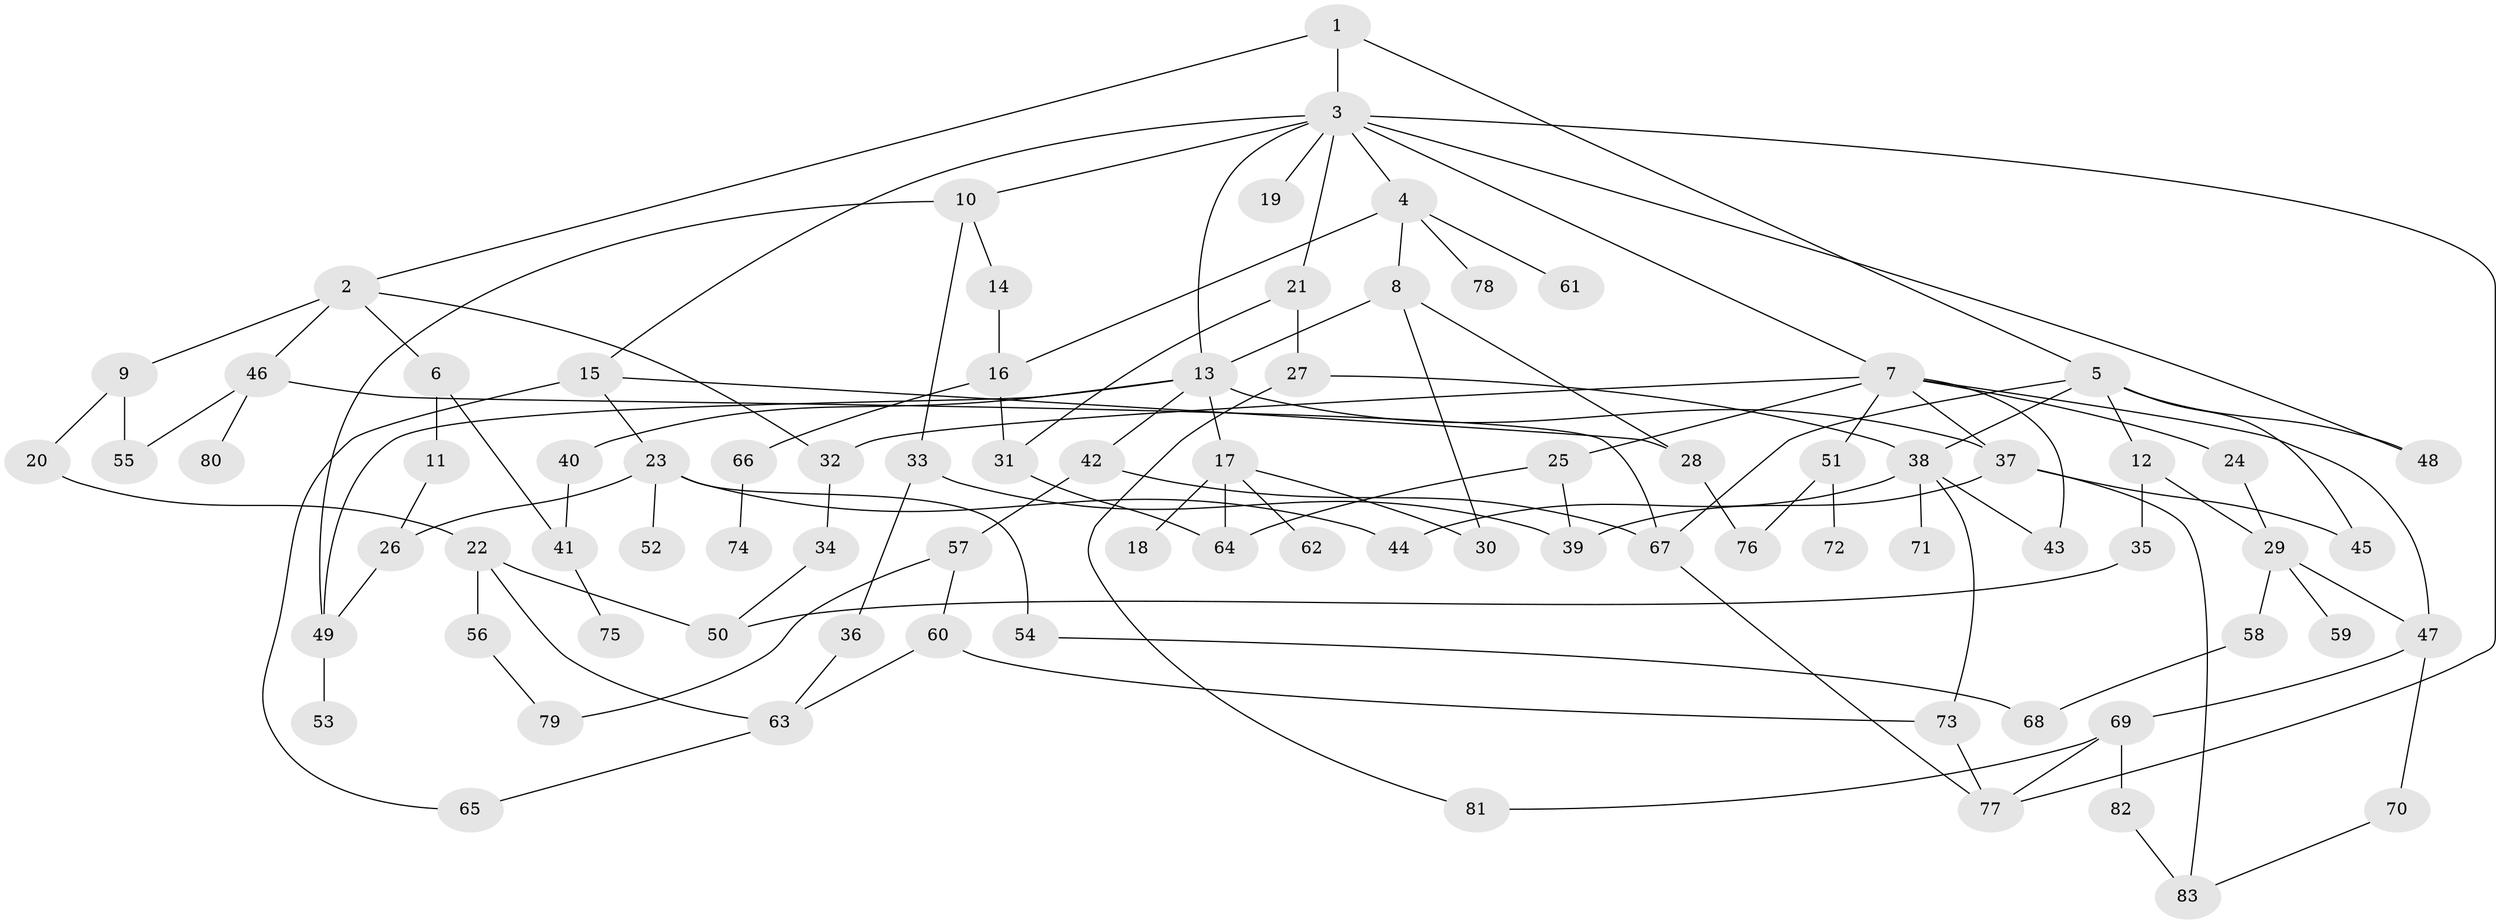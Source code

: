// Generated by graph-tools (version 1.1) at 2025/13/03/09/25 04:13:28]
// undirected, 83 vertices, 122 edges
graph export_dot {
graph [start="1"]
  node [color=gray90,style=filled];
  1;
  2;
  3;
  4;
  5;
  6;
  7;
  8;
  9;
  10;
  11;
  12;
  13;
  14;
  15;
  16;
  17;
  18;
  19;
  20;
  21;
  22;
  23;
  24;
  25;
  26;
  27;
  28;
  29;
  30;
  31;
  32;
  33;
  34;
  35;
  36;
  37;
  38;
  39;
  40;
  41;
  42;
  43;
  44;
  45;
  46;
  47;
  48;
  49;
  50;
  51;
  52;
  53;
  54;
  55;
  56;
  57;
  58;
  59;
  60;
  61;
  62;
  63;
  64;
  65;
  66;
  67;
  68;
  69;
  70;
  71;
  72;
  73;
  74;
  75;
  76;
  77;
  78;
  79;
  80;
  81;
  82;
  83;
  1 -- 2;
  1 -- 3;
  1 -- 5;
  2 -- 6;
  2 -- 9;
  2 -- 32;
  2 -- 46;
  3 -- 4;
  3 -- 7;
  3 -- 10;
  3 -- 15;
  3 -- 19;
  3 -- 21;
  3 -- 48;
  3 -- 77;
  3 -- 13;
  4 -- 8;
  4 -- 16;
  4 -- 61;
  4 -- 78;
  5 -- 12;
  5 -- 48;
  5 -- 38;
  5 -- 67;
  5 -- 45;
  6 -- 11;
  6 -- 41;
  7 -- 24;
  7 -- 25;
  7 -- 47;
  7 -- 51;
  7 -- 37;
  7 -- 32;
  7 -- 43;
  8 -- 13;
  8 -- 28;
  8 -- 30;
  9 -- 20;
  9 -- 55;
  10 -- 14;
  10 -- 33;
  10 -- 49;
  11 -- 26;
  12 -- 35;
  12 -- 29;
  13 -- 17;
  13 -- 37;
  13 -- 40;
  13 -- 42;
  13 -- 49;
  14 -- 16;
  15 -- 23;
  15 -- 65;
  15 -- 28;
  16 -- 66;
  16 -- 31;
  17 -- 18;
  17 -- 30;
  17 -- 62;
  17 -- 64;
  20 -- 22;
  21 -- 27;
  21 -- 31;
  22 -- 50;
  22 -- 56;
  22 -- 63;
  23 -- 26;
  23 -- 44;
  23 -- 52;
  23 -- 54;
  24 -- 29;
  25 -- 39;
  25 -- 64;
  26 -- 49;
  27 -- 38;
  27 -- 81;
  28 -- 76;
  29 -- 58;
  29 -- 59;
  29 -- 47;
  31 -- 64;
  32 -- 34;
  33 -- 36;
  33 -- 39;
  34 -- 50;
  35 -- 50;
  36 -- 63;
  37 -- 45;
  37 -- 83;
  37 -- 39;
  38 -- 43;
  38 -- 71;
  38 -- 73;
  38 -- 44;
  40 -- 41;
  41 -- 75;
  42 -- 57;
  42 -- 67;
  46 -- 80;
  46 -- 67;
  46 -- 55;
  47 -- 69;
  47 -- 70;
  49 -- 53;
  51 -- 72;
  51 -- 76;
  54 -- 68;
  56 -- 79;
  57 -- 60;
  57 -- 79;
  58 -- 68;
  60 -- 63;
  60 -- 73;
  63 -- 65;
  66 -- 74;
  67 -- 77;
  69 -- 77;
  69 -- 81;
  69 -- 82;
  70 -- 83;
  73 -- 77;
  82 -- 83;
}
